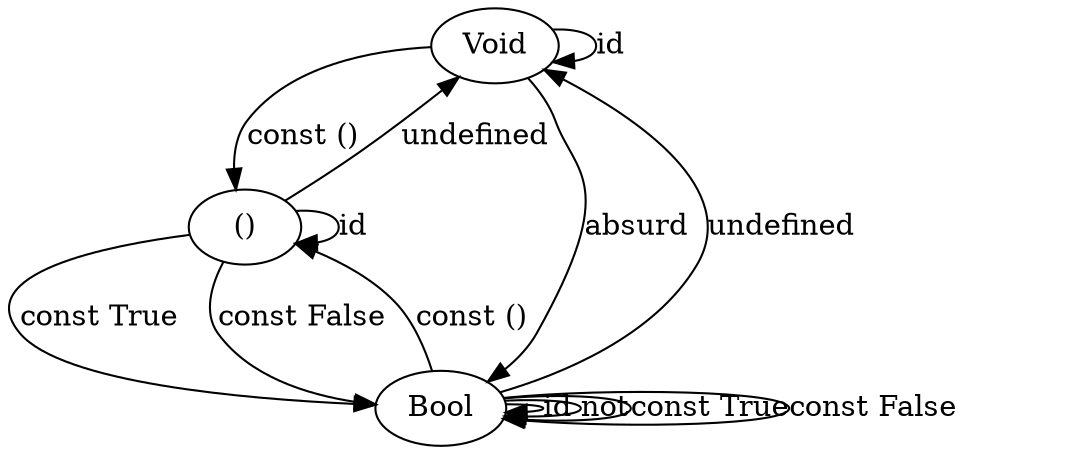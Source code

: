 digraph {
    Void -> "()" [label="const ()"]; // Can't be evaluated at term level
    Bool -> "()" [label="const ()"];

    Void -> Bool [label="absurd"];
    "()" -> Bool [label="const True"]; // I found this one via Hoogle
    "()" -> Bool [label="const False"];

    "()" -> Void [label="undefined"];
    Bool -> Void [label="undefined"];

    Void -> Void [label="id"]; // Can't be evaluated at term level
    "()" -> "()" [label="id"];
    Bool -> Bool [label="id"];
    Bool -> Bool [label="not"];
    Bool -> Bool [label="const True"];
    Bool -> Bool [label="const False"];
}
